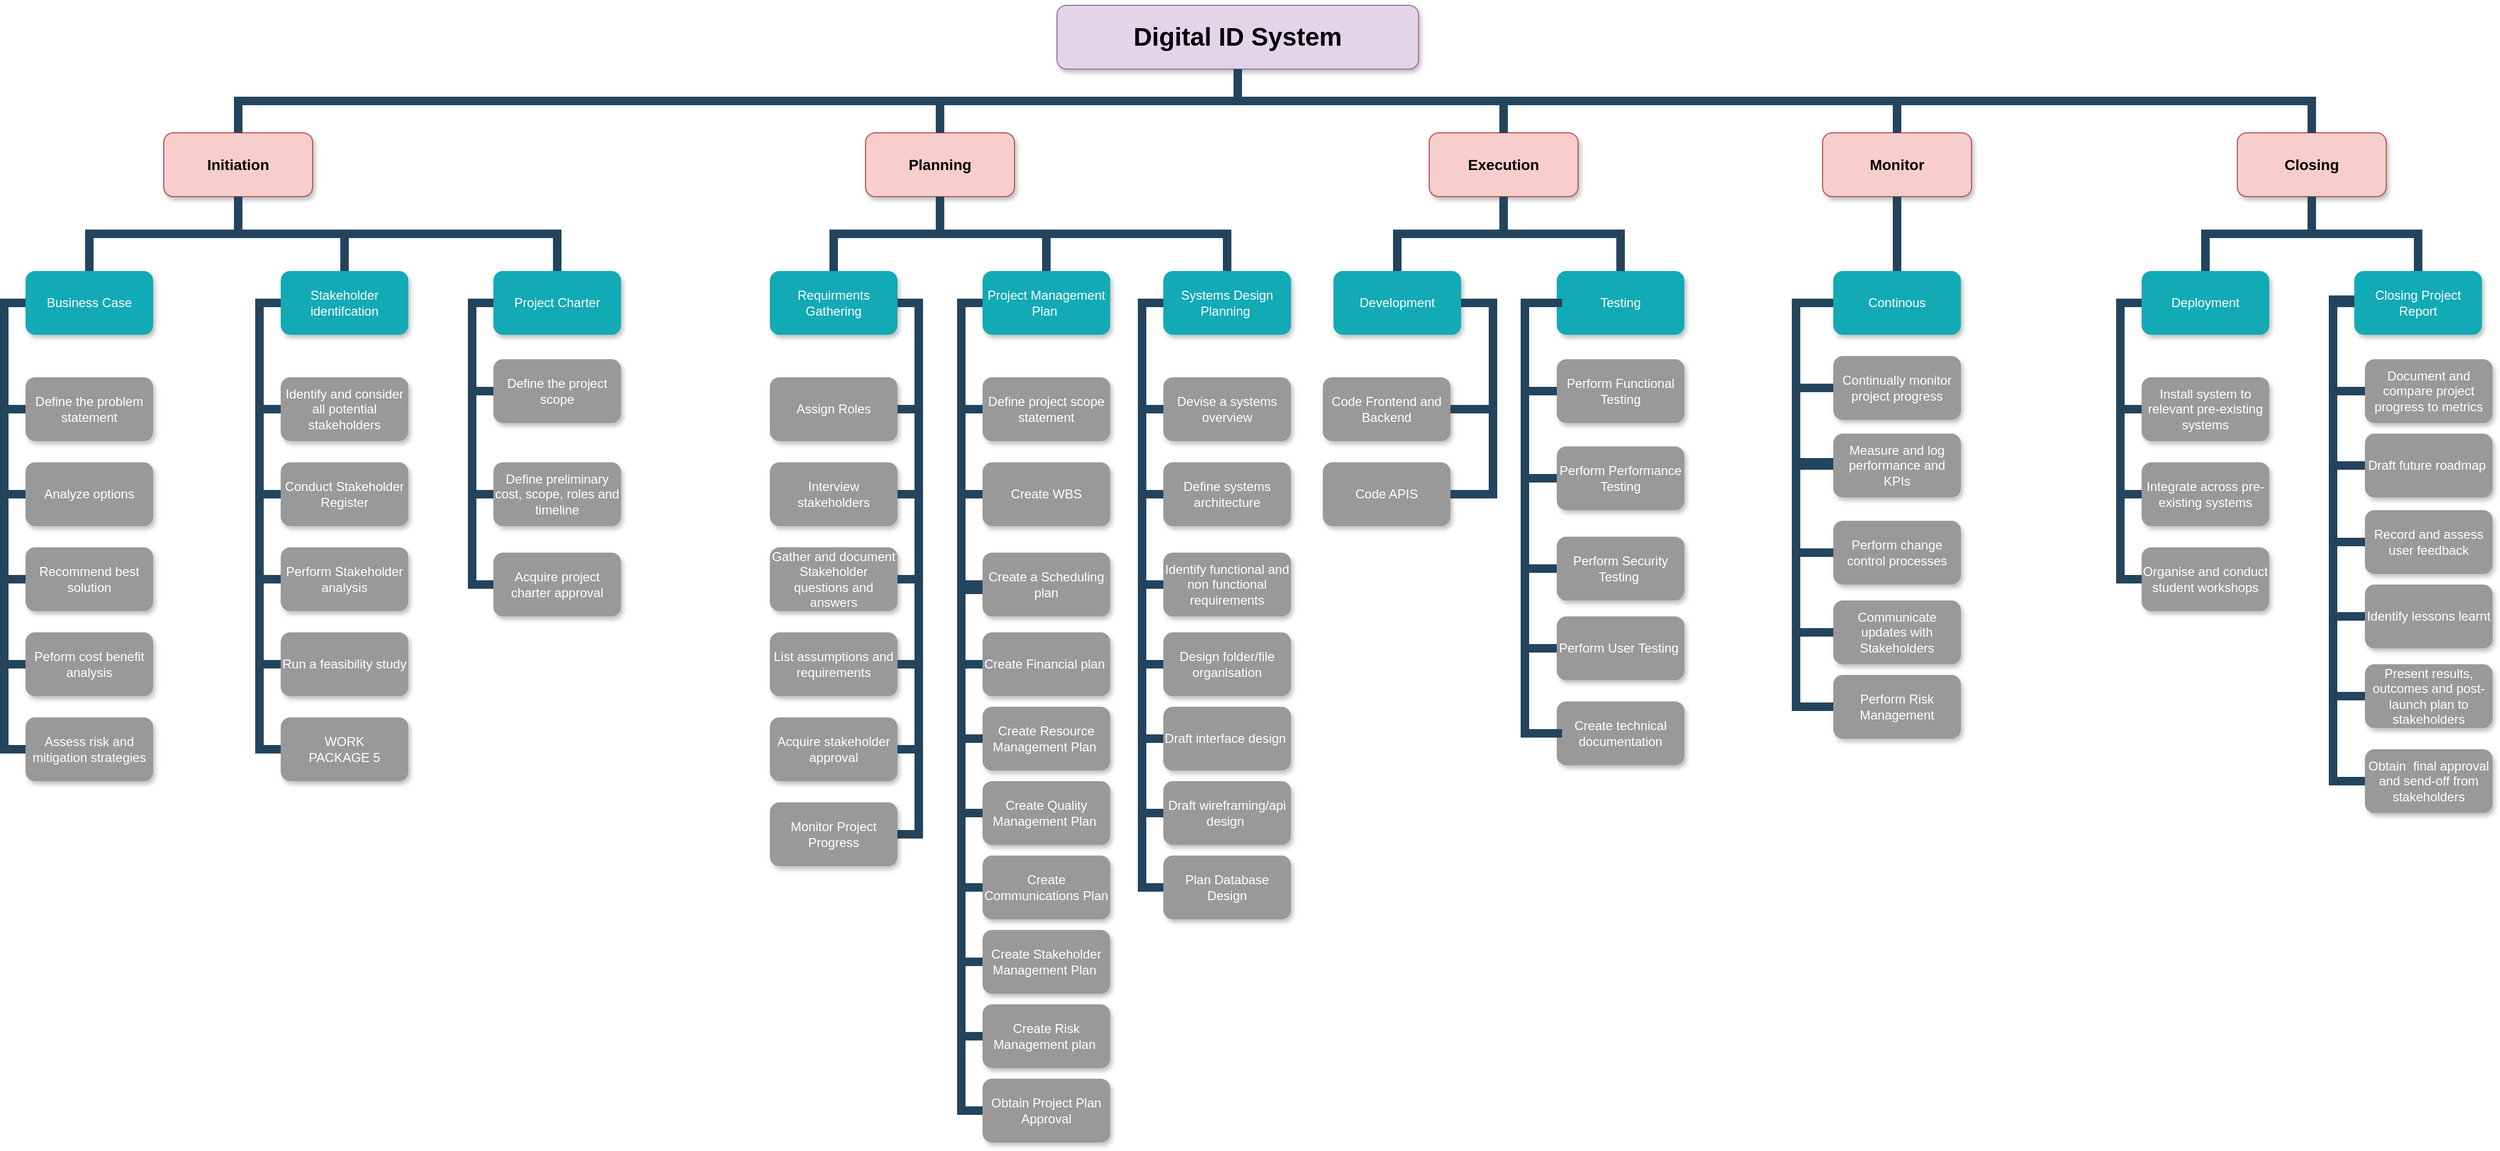 <mxfile version="28.2.3">
  <diagram name="Page-1" id="64c3da0e-402f-94eb-ee01-a36477274f13">
    <mxGraphModel dx="2824" dy="1470" grid="1" gridSize="10" guides="1" tooltips="1" connect="1" arrows="1" fold="1" page="1" pageScale="1" pageWidth="1169" pageHeight="826" background="none" math="0" shadow="0">
      <root>
        <mxCell id="0" />
        <mxCell id="1" parent="0" />
        <mxCell id="2" value="Digital ID System" style="whiteSpace=wrap;rounded=1;shadow=1;fillColor=#e1d5e7;strokeColor=#9673a6;fontStyle=1;fontSize=24" parent="1" vertex="1">
          <mxGeometry x="1000" y="50" width="340" height="60" as="geometry" />
        </mxCell>
        <mxCell id="3" value="Initiation" style="whiteSpace=wrap;rounded=1;fillColor=#f8cecc;strokeColor=#b85450;shadow=1;fontStyle=1;fontSize=14" parent="1" vertex="1">
          <mxGeometry x="160" y="170.0" width="140" height="60" as="geometry" />
        </mxCell>
        <mxCell id="4" value="Planning" style="whiteSpace=wrap;rounded=1;fillColor=#f8cecc;strokeColor=#b85450;shadow=1;fontStyle=1;fontSize=14" parent="1" vertex="1">
          <mxGeometry x="820" y="170.0" width="140" height="60" as="geometry" />
        </mxCell>
        <mxCell id="6" value="Execution" style="whiteSpace=wrap;rounded=1;fillColor=#f8cecc;strokeColor=#b85450;shadow=1;fontStyle=1;fontSize=14" parent="1" vertex="1">
          <mxGeometry x="1350" y="170.0" width="140" height="60" as="geometry" />
        </mxCell>
        <mxCell id="7" value="Closing" style="whiteSpace=wrap;rounded=1;fillColor=#f8cecc;strokeColor=#b85450;shadow=1;fontStyle=1;fontSize=14" parent="1" vertex="1">
          <mxGeometry x="2110" y="170.0" width="140" height="60" as="geometry" />
        </mxCell>
        <mxCell id="10" value="Business Case" style="whiteSpace=wrap;rounded=1;fillColor=#12AAB5;strokeColor=none;shadow=1;fontColor=#FFFFFF;" parent="1" vertex="1">
          <mxGeometry x="30" y="300.0" width="120" height="60" as="geometry" />
        </mxCell>
        <mxCell id="12" value="Stakeholder identifcation" style="whiteSpace=wrap;rounded=1;fillColor=#12AAB5;strokeColor=none;shadow=1;fontColor=#FFFFFF;" parent="1" vertex="1">
          <mxGeometry x="270" y="300.0" width="120" height="60" as="geometry" />
        </mxCell>
        <mxCell id="23" value="Define the problem statement" style="whiteSpace=wrap;rounded=1;fillColor=#999999;strokeColor=none;shadow=1;fontColor=#FFFFFF;fontStyle=0" parent="1" vertex="1">
          <mxGeometry x="30.0" y="400.0" width="120" height="60" as="geometry" />
        </mxCell>
        <mxCell id="24" value="Analyze options" style="whiteSpace=wrap;rounded=1;fillColor=#999999;strokeColor=none;shadow=1;fontColor=#FFFFFF;fontStyle=0" parent="1" vertex="1">
          <mxGeometry x="30.0" y="480.0" width="120" height="60" as="geometry" />
        </mxCell>
        <mxCell id="25" value="Recommend best solution" style="whiteSpace=wrap;rounded=1;fillColor=#999999;strokeColor=none;shadow=1;fontColor=#FFFFFF;fontStyle=0" parent="1" vertex="1">
          <mxGeometry x="30.0" y="560.0" width="120" height="60" as="geometry" />
        </mxCell>
        <mxCell id="26" value="Peform cost benefit analysis" style="whiteSpace=wrap;rounded=1;fillColor=#999999;strokeColor=none;shadow=1;fontColor=#FFFFFF;fontStyle=0" parent="1" vertex="1">
          <mxGeometry x="30.0" y="640.0" width="120" height="60" as="geometry" />
        </mxCell>
        <mxCell id="27" value="Assess risk and mitigation strategies" style="whiteSpace=wrap;rounded=1;fillColor=#999999;strokeColor=none;shadow=1;fontColor=#FFFFFF;fontStyle=0" parent="1" vertex="1">
          <mxGeometry x="30.0" y="720.0" width="120" height="60" as="geometry" />
        </mxCell>
        <mxCell id="38" value="Identify and consider all potential stakeholders" style="whiteSpace=wrap;rounded=1;fillColor=#999999;strokeColor=none;shadow=1;fontColor=#FFFFFF;fontStyle=0" parent="1" vertex="1">
          <mxGeometry x="270.0" y="400.0" width="120" height="60" as="geometry" />
        </mxCell>
        <mxCell id="39" value="Conduct Stakeholder Register" style="whiteSpace=wrap;rounded=1;fillColor=#999999;strokeColor=none;shadow=1;fontColor=#FFFFFF;fontStyle=0" parent="1" vertex="1">
          <mxGeometry x="270.0" y="480.0" width="120" height="60" as="geometry" />
        </mxCell>
        <mxCell id="40" value="Perform Stakeholder analysis" style="whiteSpace=wrap;rounded=1;fillColor=#999999;strokeColor=none;shadow=1;fontColor=#FFFFFF;fontStyle=0" parent="1" vertex="1">
          <mxGeometry x="270.0" y="560.0" width="120" height="60" as="geometry" />
        </mxCell>
        <mxCell id="41" value="Run a feasibility study" style="whiteSpace=wrap;rounded=1;fillColor=#999999;strokeColor=none;shadow=1;fontColor=#FFFFFF;fontStyle=0" parent="1" vertex="1">
          <mxGeometry x="270.0" y="640.0" width="120" height="60" as="geometry" />
        </mxCell>
        <mxCell id="42" value="WORK&#xa;PACKAGE 5" style="whiteSpace=wrap;rounded=1;fillColor=#999999;strokeColor=none;shadow=1;fontColor=#FFFFFF;fontStyle=0" parent="1" vertex="1">
          <mxGeometry x="270" y="720.0" width="120" height="60" as="geometry" />
        </mxCell>
        <mxCell id="43" value="Requirments Gathering" style="whiteSpace=wrap;rounded=1;fillColor=#12AAB5;strokeColor=none;shadow=1;fontColor=#FFFFFF;" parent="1" vertex="1">
          <mxGeometry x="730.0" y="300.0" width="120" height="60" as="geometry" />
        </mxCell>
        <mxCell id="44" value="Project Management Plan " style="whiteSpace=wrap;rounded=1;fillColor=#12AAB5;strokeColor=none;shadow=1;fontColor=#FFFFFF;" parent="1" vertex="1">
          <mxGeometry x="930.0" y="300.0" width="120" height="60" as="geometry" />
        </mxCell>
        <mxCell id="45" value="Assign Roles" style="whiteSpace=wrap;rounded=1;fillColor=#999999;strokeColor=none;shadow=1;fontColor=#FFFFFF;fontStyle=0" parent="1" vertex="1">
          <mxGeometry x="730.0" y="400.0" width="120" height="60" as="geometry" />
        </mxCell>
        <mxCell id="46" value="Interview stakeholders" style="whiteSpace=wrap;rounded=1;fillColor=#999999;strokeColor=none;shadow=1;fontColor=#FFFFFF;fontStyle=0" parent="1" vertex="1">
          <mxGeometry x="730.0" y="480.0" width="120" height="60" as="geometry" />
        </mxCell>
        <mxCell id="47" value="Gather and document Stakeholder questions and answers" style="whiteSpace=wrap;rounded=1;fillColor=#999999;strokeColor=none;shadow=1;fontColor=#FFFFFF;fontStyle=0" parent="1" vertex="1">
          <mxGeometry x="730.0" y="560.0" width="120" height="60" as="geometry" />
        </mxCell>
        <mxCell id="48" value="List assumptions and requirements" style="whiteSpace=wrap;rounded=1;fillColor=#999999;strokeColor=none;shadow=1;fontColor=#FFFFFF;fontStyle=0" parent="1" vertex="1">
          <mxGeometry x="730" y="640.0" width="120" height="60" as="geometry" />
        </mxCell>
        <mxCell id="49" value="Acquire stakeholder approval" style="whiteSpace=wrap;rounded=1;fillColor=#999999;strokeColor=none;shadow=1;fontColor=#FFFFFF;fontStyle=0" parent="1" vertex="1">
          <mxGeometry x="730.0" y="720.0" width="120" height="60" as="geometry" />
        </mxCell>
        <mxCell id="50" value="Define project scope statement" style="whiteSpace=wrap;rounded=1;fillColor=#999999;strokeColor=none;shadow=1;fontColor=#FFFFFF;fontStyle=0" parent="1" vertex="1">
          <mxGeometry x="930.0" y="400.0" width="120" height="60" as="geometry" />
        </mxCell>
        <mxCell id="51" value="Create WBS" style="whiteSpace=wrap;rounded=1;fillColor=#999999;strokeColor=none;shadow=1;fontColor=#FFFFFF;fontStyle=0" parent="1" vertex="1">
          <mxGeometry x="930.0" y="480.0" width="120" height="60" as="geometry" />
        </mxCell>
        <mxCell id="52" value="Create Communications Plan" style="whiteSpace=wrap;rounded=1;fillColor=#999999;strokeColor=none;shadow=1;fontColor=#FFFFFF;fontStyle=0" parent="1" vertex="1">
          <mxGeometry x="930.0" y="850.0" width="120" height="60" as="geometry" />
        </mxCell>
        <mxCell id="53" value="Create Financial plan " style="whiteSpace=wrap;rounded=1;fillColor=#999999;strokeColor=none;shadow=1;fontColor=#FFFFFF;fontStyle=0" parent="1" vertex="1">
          <mxGeometry x="930.0" y="640.0" width="120" height="60" as="geometry" />
        </mxCell>
        <mxCell id="54" value="Create a Scheduling plan" style="whiteSpace=wrap;rounded=1;fillColor=#999999;strokeColor=none;shadow=1;fontColor=#FFFFFF;fontStyle=0" parent="1" vertex="1">
          <mxGeometry x="930.0" y="565.0" width="120" height="60" as="geometry" />
        </mxCell>
        <mxCell id="103" value="" style="edgeStyle=elbowEdgeStyle;elbow=vertical;rounded=0;fontColor=#000000;endArrow=none;endFill=0;strokeWidth=8;strokeColor=#23445D;" parent="1" source="3" target="10" edge="1">
          <mxGeometry width="100" height="100" relative="1" as="geometry">
            <mxPoint x="20" y="290" as="sourcePoint" />
            <mxPoint x="120" y="190" as="targetPoint" />
          </mxGeometry>
        </mxCell>
        <mxCell id="104" value="" style="edgeStyle=elbowEdgeStyle;elbow=vertical;rounded=0;fontColor=#000000;endArrow=none;endFill=0;strokeWidth=8;strokeColor=#23445D;" parent="1" source="3" target="12" edge="1">
          <mxGeometry width="100" height="100" relative="1" as="geometry">
            <mxPoint x="360" y="290" as="sourcePoint" />
            <mxPoint x="460" y="190" as="targetPoint" />
          </mxGeometry>
        </mxCell>
        <mxCell id="105" value="" style="edgeStyle=elbowEdgeStyle;elbow=horizontal;rounded=0;fontColor=#000000;endArrow=none;endFill=0;strokeWidth=8;strokeColor=#23445D;" parent="1" source="10" target="23" edge="1">
          <mxGeometry width="100" height="100" relative="1" as="geometry">
            <mxPoint x="-30" y="480" as="sourcePoint" />
            <mxPoint x="70" y="380" as="targetPoint" />
            <Array as="points">
              <mxPoint x="10" y="380" />
            </Array>
          </mxGeometry>
        </mxCell>
        <mxCell id="106" value="" style="edgeStyle=elbowEdgeStyle;elbow=horizontal;rounded=0;fontColor=#000000;endArrow=none;endFill=0;strokeWidth=8;strokeColor=#23445D;" parent="1" source="10" target="24" edge="1">
          <mxGeometry width="100" height="100" relative="1" as="geometry">
            <mxPoint x="40" y="340" as="sourcePoint" />
            <mxPoint x="40" y="440" as="targetPoint" />
            <Array as="points">
              <mxPoint x="10" y="400" />
            </Array>
          </mxGeometry>
        </mxCell>
        <mxCell id="107" value="" style="edgeStyle=elbowEdgeStyle;elbow=horizontal;rounded=0;fontColor=#000000;endArrow=none;endFill=0;strokeWidth=8;strokeColor=#23445D;" parent="1" source="10" target="27" edge="1">
          <mxGeometry width="100" height="100" relative="1" as="geometry">
            <mxPoint x="40" y="340" as="sourcePoint" />
            <mxPoint x="40" y="440" as="targetPoint" />
            <Array as="points">
              <mxPoint x="10" y="540" />
            </Array>
          </mxGeometry>
        </mxCell>
        <mxCell id="109" value="" style="edgeStyle=elbowEdgeStyle;elbow=horizontal;rounded=0;fontColor=#000000;endArrow=none;endFill=0;strokeWidth=8;strokeColor=#23445D;" parent="1" source="10" target="26" edge="1">
          <mxGeometry width="100" height="100" relative="1" as="geometry">
            <mxPoint x="60" y="360" as="sourcePoint" />
            <mxPoint x="60" y="460" as="targetPoint" />
            <Array as="points">
              <mxPoint x="10" y="410" />
            </Array>
          </mxGeometry>
        </mxCell>
        <mxCell id="110" value="" style="edgeStyle=elbowEdgeStyle;elbow=horizontal;rounded=0;fontColor=#000000;endArrow=none;endFill=0;strokeWidth=8;strokeColor=#23445D;" parent="1" source="10" target="25" edge="1">
          <mxGeometry width="100" height="100" relative="1" as="geometry">
            <mxPoint x="70" y="370" as="sourcePoint" />
            <mxPoint x="70" y="470" as="targetPoint" />
            <Array as="points">
              <mxPoint x="10" y="430" />
            </Array>
          </mxGeometry>
        </mxCell>
        <mxCell id="111" value="" style="edgeStyle=elbowEdgeStyle;elbow=horizontal;rounded=0;fontColor=#000000;endArrow=none;endFill=0;strokeWidth=8;strokeColor=#23445D;" parent="1" target="38" edge="1">
          <mxGeometry width="100" height="100" relative="1" as="geometry">
            <mxPoint x="260" y="330.0" as="sourcePoint" />
            <mxPoint x="260" y="430.0" as="targetPoint" />
            <Array as="points">
              <mxPoint x="250" y="380" />
            </Array>
          </mxGeometry>
        </mxCell>
        <mxCell id="112" value="" style="edgeStyle=elbowEdgeStyle;elbow=horizontal;rounded=0;fontColor=#000000;endArrow=none;endFill=0;strokeWidth=8;strokeColor=#23445D;" parent="1" source="12" target="39" edge="1">
          <mxGeometry width="100" height="100" relative="1" as="geometry">
            <mxPoint x="260" y="330.0" as="sourcePoint" />
            <mxPoint x="260" y="510.0" as="targetPoint" />
            <Array as="points">
              <mxPoint x="250" y="420" />
            </Array>
          </mxGeometry>
        </mxCell>
        <mxCell id="113" value="" style="edgeStyle=elbowEdgeStyle;elbow=horizontal;rounded=0;fontColor=#000000;endArrow=none;endFill=0;strokeWidth=8;strokeColor=#23445D;" parent="1" source="12" target="42" edge="1">
          <mxGeometry width="100" height="100" relative="1" as="geometry">
            <mxPoint x="260" y="330.0" as="sourcePoint" />
            <mxPoint x="260.0" y="750.0" as="targetPoint" />
            <Array as="points">
              <mxPoint x="250" y="540" />
            </Array>
          </mxGeometry>
        </mxCell>
        <mxCell id="114" value="" style="edgeStyle=elbowEdgeStyle;elbow=horizontal;rounded=0;fontColor=#000000;endArrow=none;endFill=0;strokeWidth=8;strokeColor=#23445D;" parent="1" source="12" target="41" edge="1">
          <mxGeometry width="100" height="100" relative="1" as="geometry">
            <mxPoint x="260" y="330.0" as="sourcePoint" />
            <mxPoint x="260.0" y="670.0" as="targetPoint" />
            <Array as="points">
              <mxPoint x="250" y="500" />
            </Array>
          </mxGeometry>
        </mxCell>
        <mxCell id="115" value="" style="edgeStyle=elbowEdgeStyle;elbow=horizontal;rounded=0;fontColor=#000000;endArrow=none;endFill=0;strokeWidth=8;strokeColor=#23445D;" parent="1" source="12" target="40" edge="1">
          <mxGeometry width="100" height="100" relative="1" as="geometry">
            <mxPoint x="260" y="330.0" as="sourcePoint" />
            <mxPoint x="260" y="590.0" as="targetPoint" />
            <Array as="points">
              <mxPoint x="250" y="460" />
            </Array>
          </mxGeometry>
        </mxCell>
        <mxCell id="116" value="" style="edgeStyle=elbowEdgeStyle;elbow=vertical;rounded=0;fontColor=#000000;endArrow=none;endFill=0;strokeWidth=8;strokeColor=#23445D;" parent="1" source="4" target="43" edge="1">
          <mxGeometry width="100" height="100" relative="1" as="geometry">
            <mxPoint x="530" y="240.0" as="sourcePoint" />
            <mxPoint x="430" y="310" as="targetPoint" />
          </mxGeometry>
        </mxCell>
        <mxCell id="117" value="" style="edgeStyle=elbowEdgeStyle;elbow=vertical;rounded=0;fontColor=#000000;endArrow=none;endFill=0;strokeWidth=8;strokeColor=#23445D;" parent="1" source="4" target="44" edge="1">
          <mxGeometry width="100" height="100" relative="1" as="geometry">
            <mxPoint x="530" y="240.0" as="sourcePoint" />
            <mxPoint x="630" y="310" as="targetPoint" />
          </mxGeometry>
        </mxCell>
        <mxCell id="118" value="" style="edgeStyle=elbowEdgeStyle;elbow=horizontal;rounded=0;fontColor=#000000;endArrow=none;endFill=0;strokeWidth=8;strokeColor=#23445D;" parent="1" source="43" target="45" edge="1">
          <mxGeometry width="100" height="100" relative="1" as="geometry">
            <mxPoint x="870" y="330.0" as="sourcePoint" />
            <mxPoint x="880.0" y="430" as="targetPoint" />
            <Array as="points">
              <mxPoint x="870" y="380" />
            </Array>
          </mxGeometry>
        </mxCell>
        <mxCell id="119" value="" style="edgeStyle=elbowEdgeStyle;elbow=horizontal;rounded=0;fontColor=#000000;endArrow=none;endFill=0;strokeWidth=8;strokeColor=#23445D;" parent="1" source="43" target="46" edge="1">
          <mxGeometry width="100" height="100" relative="1" as="geometry">
            <mxPoint x="880" y="330" as="sourcePoint" />
            <mxPoint x="880.0" y="510" as="targetPoint" />
            <Array as="points">
              <mxPoint x="870" y="420" />
            </Array>
          </mxGeometry>
        </mxCell>
        <mxCell id="120" value="" style="edgeStyle=elbowEdgeStyle;elbow=horizontal;rounded=0;fontColor=#000000;endArrow=none;endFill=0;strokeWidth=8;strokeColor=#23445D;" parent="1" source="43" target="49" edge="1">
          <mxGeometry width="100" height="100" relative="1" as="geometry">
            <mxPoint x="880" y="330" as="sourcePoint" />
            <mxPoint x="880" y="750" as="targetPoint" />
            <Array as="points">
              <mxPoint x="870" y="550" />
            </Array>
          </mxGeometry>
        </mxCell>
        <mxCell id="121" value="" style="edgeStyle=elbowEdgeStyle;elbow=horizontal;rounded=0;fontColor=#000000;endArrow=none;endFill=0;strokeWidth=8;strokeColor=#23445D;" parent="1" source="43" target="48" edge="1">
          <mxGeometry width="100" height="100" relative="1" as="geometry">
            <mxPoint x="880" y="330" as="sourcePoint" />
            <mxPoint x="880" y="670" as="targetPoint" />
            <Array as="points">
              <mxPoint x="870" y="500" />
            </Array>
          </mxGeometry>
        </mxCell>
        <mxCell id="122" value="" style="edgeStyle=elbowEdgeStyle;elbow=horizontal;rounded=0;fontColor=#000000;endArrow=none;endFill=0;strokeWidth=8;strokeColor=#23445D;" parent="1" source="43" target="47" edge="1">
          <mxGeometry width="100" height="100" relative="1" as="geometry">
            <mxPoint x="880" y="330" as="sourcePoint" />
            <mxPoint x="880.0" y="590" as="targetPoint" />
            <Array as="points">
              <mxPoint x="870" y="470" />
            </Array>
          </mxGeometry>
        </mxCell>
        <mxCell id="123" value="" style="edgeStyle=elbowEdgeStyle;elbow=horizontal;rounded=0;fontColor=#000000;endArrow=none;endFill=0;strokeWidth=8;strokeColor=#23445D;" parent="1" source="44" target="50" edge="1">
          <mxGeometry width="100" height="100" relative="1" as="geometry">
            <mxPoint x="900" y="330.0" as="sourcePoint" />
            <mxPoint x="910.0" y="430" as="targetPoint" />
            <Array as="points">
              <mxPoint x="910" y="380" />
            </Array>
          </mxGeometry>
        </mxCell>
        <mxCell id="124" value="" style="edgeStyle=elbowEdgeStyle;elbow=horizontal;rounded=0;fontColor=#000000;endArrow=none;endFill=0;strokeWidth=8;strokeColor=#23445D;" parent="1" source="44" target="51" edge="1">
          <mxGeometry width="100" height="100" relative="1" as="geometry">
            <mxPoint x="910" y="330" as="sourcePoint" />
            <mxPoint x="910.0" y="510" as="targetPoint" />
            <Array as="points">
              <mxPoint x="910" y="420" />
            </Array>
          </mxGeometry>
        </mxCell>
        <mxCell id="125" value="" style="edgeStyle=elbowEdgeStyle;elbow=horizontal;rounded=0;fontColor=#000000;endArrow=none;endFill=0;strokeWidth=8;strokeColor=#23445D;entryX=0;entryY=0.5;entryDx=0;entryDy=0;" parent="1" source="44" target="UDm7uPqvjJfqhUoOwtDz-242" edge="1">
          <mxGeometry width="100" height="100" relative="1" as="geometry">
            <mxPoint x="910" y="330" as="sourcePoint" />
            <mxPoint x="920" y="740" as="targetPoint" />
            <Array as="points">
              <mxPoint x="910" y="540" />
            </Array>
          </mxGeometry>
        </mxCell>
        <mxCell id="126" value="" style="edgeStyle=elbowEdgeStyle;elbow=horizontal;rounded=0;fontColor=#000000;endArrow=none;endFill=0;strokeWidth=8;strokeColor=#23445D;" parent="1" source="44" target="53" edge="1">
          <mxGeometry width="100" height="100" relative="1" as="geometry">
            <mxPoint x="910" y="330" as="sourcePoint" />
            <mxPoint x="910" y="670" as="targetPoint" />
            <Array as="points">
              <mxPoint x="910" y="500" />
            </Array>
          </mxGeometry>
        </mxCell>
        <mxCell id="127" value="" style="edgeStyle=elbowEdgeStyle;elbow=horizontal;rounded=0;fontColor=#000000;endArrow=none;endFill=0;strokeWidth=8;strokeColor=#23445D;entryX=0;entryY=0.5;entryDx=0;entryDy=0;" parent="1" source="44" target="54" edge="1">
          <mxGeometry width="100" height="100" relative="1" as="geometry">
            <mxPoint x="910" y="330" as="sourcePoint" />
            <mxPoint x="930" y="595" as="targetPoint" />
            <Array as="points">
              <mxPoint x="910" y="470" />
            </Array>
          </mxGeometry>
        </mxCell>
        <mxCell id="134" value="Development" style="whiteSpace=wrap;rounded=1;fillColor=#12AAB5;strokeColor=none;shadow=1;fontColor=#FFFFFF;" parent="1" vertex="1">
          <mxGeometry x="1260.0" y="300.0" width="120" height="60" as="geometry" />
        </mxCell>
        <mxCell id="140" value="Code Frontend and Backend" style="whiteSpace=wrap;rounded=1;fillColor=#999999;strokeColor=none;shadow=1;fontColor=#FFFFFF;fontStyle=0" parent="1" vertex="1">
          <mxGeometry x="1250.0" y="400.0" width="120" height="60" as="geometry" />
        </mxCell>
        <mxCell id="141" value="Code APIS" style="whiteSpace=wrap;rounded=1;fillColor=#999999;strokeColor=none;shadow=1;fontColor=#FFFFFF;fontStyle=0" parent="1" vertex="1">
          <mxGeometry x="1250.0" y="480.0" width="120" height="60" as="geometry" />
        </mxCell>
        <mxCell id="150" value="" style="edgeStyle=elbowEdgeStyle;elbow=horizontal;rounded=0;fontColor=#000000;endArrow=none;endFill=0;strokeWidth=8;strokeColor=#23445D;" parent="1" source="134" target="140" edge="1">
          <mxGeometry width="100" height="100" relative="1" as="geometry">
            <mxPoint x="1430" y="330.0" as="sourcePoint" />
            <mxPoint x="1440.0" y="430" as="targetPoint" />
            <Array as="points">
              <mxPoint x="1410" y="370" />
              <mxPoint x="1440" y="380" />
            </Array>
          </mxGeometry>
        </mxCell>
        <mxCell id="151" value="" style="edgeStyle=elbowEdgeStyle;elbow=horizontal;rounded=0;fontColor=#000000;endArrow=none;endFill=0;strokeWidth=8;strokeColor=#23445D;" parent="1" source="134" target="141" edge="1">
          <mxGeometry width="100" height="100" relative="1" as="geometry">
            <mxPoint x="1440" y="330" as="sourcePoint" />
            <mxPoint x="1440.0" y="510" as="targetPoint" />
            <Array as="points">
              <mxPoint x="1410" y="330" />
              <mxPoint x="1440" y="420" />
            </Array>
          </mxGeometry>
        </mxCell>
        <mxCell id="155" value="Deployment" style="whiteSpace=wrap;rounded=1;fillColor=#12AAB5;strokeColor=none;shadow=1;fontColor=#FFFFFF;" parent="1" vertex="1">
          <mxGeometry x="2020.0" y="300.0" width="120" height="60" as="geometry" />
        </mxCell>
        <mxCell id="156" value="Closing Project Report" style="whiteSpace=wrap;rounded=1;fillColor=#12AAB5;strokeColor=none;shadow=1;fontColor=#FFFFFF;" parent="1" vertex="1">
          <mxGeometry x="2220" y="300.0" width="120" height="60" as="geometry" />
        </mxCell>
        <mxCell id="157" value="Install system to relevant pre-existing systems" style="whiteSpace=wrap;rounded=1;fillColor=#999999;strokeColor=none;shadow=1;fontColor=#FFFFFF;fontStyle=0" parent="1" vertex="1">
          <mxGeometry x="2020.0" y="400.0" width="120" height="60" as="geometry" />
        </mxCell>
        <mxCell id="158" value="Integrate across pre-existing systems" style="whiteSpace=wrap;rounded=1;fillColor=#999999;strokeColor=none;shadow=1;fontColor=#FFFFFF;fontStyle=0" parent="1" vertex="1">
          <mxGeometry x="2020" y="480.0" width="120" height="60" as="geometry" />
        </mxCell>
        <mxCell id="159" value="Organise and conduct student workshops" style="whiteSpace=wrap;rounded=1;fillColor=#999999;strokeColor=none;shadow=1;fontColor=#FFFFFF;fontStyle=0" parent="1" vertex="1">
          <mxGeometry x="2020.0" y="560.0" width="120" height="60" as="geometry" />
        </mxCell>
        <mxCell id="162" value="Document and compare project progress to metrics" style="whiteSpace=wrap;rounded=1;fillColor=#999999;strokeColor=none;shadow=1;fontColor=#FFFFFF;fontStyle=0" parent="1" vertex="1">
          <mxGeometry x="2230.0" y="383.0" width="120" height="60" as="geometry" />
        </mxCell>
        <mxCell id="163" value="Identify lessons learnt" style="whiteSpace=wrap;rounded=1;fillColor=#999999;strokeColor=none;shadow=1;fontColor=#FFFFFF;fontStyle=0" parent="1" vertex="1">
          <mxGeometry x="2230.0" y="595.0" width="120" height="60" as="geometry" />
        </mxCell>
        <mxCell id="164" value="Obtain  final approval and send-off from stakeholders" style="whiteSpace=wrap;rounded=1;fillColor=#999999;strokeColor=none;shadow=1;fontColor=#FFFFFF;fontStyle=0" parent="1" vertex="1">
          <mxGeometry x="2230.0" y="750.0" width="120" height="60" as="geometry" />
        </mxCell>
        <mxCell id="167" value="" style="edgeStyle=elbowEdgeStyle;elbow=horizontal;rounded=0;fontColor=#000000;endArrow=none;endFill=0;strokeWidth=8;strokeColor=#23445D;" parent="1" source="155" target="157" edge="1">
          <mxGeometry width="100" height="100" relative="1" as="geometry">
            <mxPoint x="2000" y="330.0" as="sourcePoint" />
            <mxPoint x="2010.0" y="430.0" as="targetPoint" />
            <Array as="points">
              <mxPoint x="2000" y="380.0" />
            </Array>
          </mxGeometry>
        </mxCell>
        <mxCell id="168" value="" style="edgeStyle=elbowEdgeStyle;elbow=horizontal;rounded=0;fontColor=#000000;endArrow=none;endFill=0;strokeWidth=8;strokeColor=#23445D;" parent="1" source="155" target="158" edge="1">
          <mxGeometry width="100" height="100" relative="1" as="geometry">
            <mxPoint x="2010" y="330.0" as="sourcePoint" />
            <mxPoint x="2010.0" y="510.0" as="targetPoint" />
            <Array as="points">
              <mxPoint x="2000" y="420.0" />
            </Array>
          </mxGeometry>
        </mxCell>
        <mxCell id="169" value="" style="edgeStyle=elbowEdgeStyle;elbow=horizontal;rounded=0;fontColor=#000000;endArrow=none;endFill=0;strokeWidth=8;strokeColor=#23445D;" parent="1" source="155" edge="1">
          <mxGeometry width="100" height="100" relative="1" as="geometry">
            <mxPoint x="2010" y="330.0" as="sourcePoint" />
            <mxPoint x="2020" y="590" as="targetPoint" />
            <Array as="points">
              <mxPoint x="2000" y="550.0" />
            </Array>
          </mxGeometry>
        </mxCell>
        <mxCell id="171" value="" style="edgeStyle=elbowEdgeStyle;elbow=horizontal;rounded=0;fontColor=#000000;endArrow=none;endFill=0;strokeWidth=8;strokeColor=#23445D;" parent="1" source="155" target="159" edge="1">
          <mxGeometry width="100" height="100" relative="1" as="geometry">
            <mxPoint x="2010" y="330.0" as="sourcePoint" />
            <mxPoint x="2010.0" y="590.0" as="targetPoint" />
            <Array as="points">
              <mxPoint x="2000" y="470.0" />
            </Array>
          </mxGeometry>
        </mxCell>
        <mxCell id="172" value="" style="edgeStyle=elbowEdgeStyle;elbow=horizontal;rounded=0;fontColor=#000000;endArrow=none;endFill=0;strokeWidth=8;strokeColor=#23445D;" parent="1" source="156" target="162" edge="1">
          <mxGeometry width="100" height="100" relative="1" as="geometry">
            <mxPoint x="2190" y="330.0" as="sourcePoint" />
            <mxPoint x="2200.0" y="430.0" as="targetPoint" />
            <Array as="points">
              <mxPoint x="2200" y="380.0" />
            </Array>
          </mxGeometry>
        </mxCell>
        <mxCell id="173" value="" style="edgeStyle=elbowEdgeStyle;elbow=horizontal;rounded=0;fontColor=#000000;endArrow=none;endFill=0;strokeWidth=8;strokeColor=#23445D;" parent="1" source="156" target="163" edge="1">
          <mxGeometry width="100" height="100" relative="1" as="geometry">
            <mxPoint x="2200" y="330.0" as="sourcePoint" />
            <mxPoint x="2200" y="510.0" as="targetPoint" />
            <Array as="points">
              <mxPoint x="2200" y="420.0" />
            </Array>
          </mxGeometry>
        </mxCell>
        <mxCell id="175" value="" style="edgeStyle=elbowEdgeStyle;elbow=horizontal;rounded=0;fontColor=#000000;endArrow=none;endFill=0;strokeWidth=8;strokeColor=#23445D;entryX=0;entryY=0.5;entryDx=0;entryDy=0;" parent="1" source="156" target="UDm7uPqvjJfqhUoOwtDz-281" edge="1">
          <mxGeometry width="100" height="100" relative="1" as="geometry">
            <mxPoint x="2200" y="330.0" as="sourcePoint" />
            <mxPoint x="2220" y="600" as="targetPoint" />
            <Array as="points">
              <mxPoint x="2200" y="500.0" />
            </Array>
          </mxGeometry>
        </mxCell>
        <mxCell id="176" value="" style="edgeStyle=elbowEdgeStyle;elbow=horizontal;rounded=0;fontColor=#000000;endArrow=none;endFill=0;strokeWidth=8;strokeColor=#23445D;" parent="1" source="156" target="164" edge="1">
          <mxGeometry width="100" height="100" relative="1" as="geometry">
            <mxPoint x="2200" y="330.0" as="sourcePoint" />
            <mxPoint x="2200" y="590.0" as="targetPoint" />
            <Array as="points">
              <mxPoint x="2200" y="470.0" />
            </Array>
          </mxGeometry>
        </mxCell>
        <mxCell id="221" value="" style="edgeStyle=elbowEdgeStyle;elbow=vertical;rounded=0;fontColor=#000000;endArrow=none;endFill=0;strokeWidth=8;strokeColor=#23445D;" parent="1" source="6" edge="1">
          <mxGeometry width="100" height="100" relative="1" as="geometry">
            <mxPoint x="1230" y="270" as="sourcePoint" />
            <mxPoint x="1320" y="300" as="targetPoint" />
          </mxGeometry>
        </mxCell>
        <mxCell id="222" value="" style="edgeStyle=elbowEdgeStyle;elbow=vertical;rounded=0;fontColor=#000000;endArrow=none;endFill=0;strokeWidth=8;strokeColor=#23445D;" parent="1" source="6" target="134" edge="1">
          <mxGeometry width="100" height="100" relative="1" as="geometry">
            <mxPoint x="1480" y="280" as="sourcePoint" />
            <mxPoint x="1580" y="180" as="targetPoint" />
          </mxGeometry>
        </mxCell>
        <mxCell id="223" value="" style="edgeStyle=elbowEdgeStyle;elbow=vertical;rounded=0;fontColor=#000000;endArrow=none;endFill=0;strokeWidth=8;strokeColor=#23445D;" parent="1" source="7" target="155" edge="1">
          <mxGeometry width="100" height="100" relative="1" as="geometry">
            <mxPoint x="2180" y="300" as="sourcePoint" />
            <mxPoint x="2080" y="190" as="targetPoint" />
          </mxGeometry>
        </mxCell>
        <mxCell id="224" value="" style="edgeStyle=elbowEdgeStyle;elbow=vertical;rounded=0;fontColor=#000000;endArrow=none;endFill=0;strokeWidth=8;strokeColor=#23445D;" parent="1" source="7" target="156" edge="1">
          <mxGeometry width="100" height="100" relative="1" as="geometry">
            <mxPoint x="2270" y="290" as="sourcePoint" />
            <mxPoint x="2370" y="190" as="targetPoint" />
          </mxGeometry>
        </mxCell>
        <mxCell id="229" value="" style="edgeStyle=elbowEdgeStyle;elbow=vertical;rounded=0;fontColor=#000000;endArrow=none;endFill=0;strokeWidth=8;strokeColor=#23445D;" parent="1" source="2" target="3" edge="1">
          <mxGeometry width="100" height="100" relative="1" as="geometry">
            <mxPoint x="540" y="140" as="sourcePoint" />
            <mxPoint x="640" y="40" as="targetPoint" />
          </mxGeometry>
        </mxCell>
        <mxCell id="230" value="" style="edgeStyle=elbowEdgeStyle;elbow=vertical;rounded=0;fontColor=#000000;endArrow=none;endFill=0;strokeWidth=8;strokeColor=#23445D;" parent="1" source="2" target="4" edge="1">
          <mxGeometry width="100" height="100" relative="1" as="geometry">
            <mxPoint x="550" y="150" as="sourcePoint" />
            <mxPoint x="650" y="50" as="targetPoint" />
          </mxGeometry>
        </mxCell>
        <mxCell id="231" value="" style="edgeStyle=elbowEdgeStyle;elbow=vertical;rounded=0;fontColor=#000000;endArrow=none;endFill=0;strokeWidth=8;strokeColor=#23445D;" parent="1" source="2" target="6" edge="1">
          <mxGeometry width="100" height="100" relative="1" as="geometry">
            <mxPoint x="560" y="160" as="sourcePoint" />
            <mxPoint x="660" y="60" as="targetPoint" />
          </mxGeometry>
        </mxCell>
        <mxCell id="232" value="" style="edgeStyle=elbowEdgeStyle;elbow=vertical;rounded=0;fontColor=#000000;endArrow=none;endFill=0;strokeWidth=8;strokeColor=#23445D;" parent="1" source="2" target="7" edge="1">
          <mxGeometry width="100" height="100" relative="1" as="geometry">
            <mxPoint x="570" y="170" as="sourcePoint" />
            <mxPoint x="670" y="70" as="targetPoint" />
          </mxGeometry>
        </mxCell>
        <mxCell id="uXlrE-sXu8aR9g4mKxPh-234" value="Project Charter" style="whiteSpace=wrap;html=1;fillColor=#12AAB5;strokeColor=none;fontColor=#FFFFFF;rounded=1;shadow=1;" parent="1" vertex="1">
          <mxGeometry x="470" y="300.0" width="120" height="60" as="geometry" />
        </mxCell>
        <mxCell id="uXlrE-sXu8aR9g4mKxPh-236" value="" style="edgeStyle=elbowEdgeStyle;elbow=vertical;rounded=0;fontColor=#000000;endArrow=none;endFill=0;strokeWidth=8;strokeColor=#23445D;entryX=0.5;entryY=0;entryDx=0;entryDy=0;" parent="1" target="uXlrE-sXu8aR9g4mKxPh-234" edge="1">
          <mxGeometry width="100" height="100" relative="1" as="geometry">
            <mxPoint x="230" y="230" as="sourcePoint" />
            <mxPoint x="340" y="310" as="targetPoint" />
          </mxGeometry>
        </mxCell>
        <mxCell id="uXlrE-sXu8aR9g4mKxPh-237" value="" style="edgeStyle=elbowEdgeStyle;elbow=horizontal;rounded=0;fontColor=#000000;endArrow=none;endFill=0;strokeWidth=8;strokeColor=#23445D;entryX=0;entryY=0.5;entryDx=0;entryDy=0;" parent="1" edge="1" target="UDm7uPqvjJfqhUoOwtDz-234">
          <mxGeometry width="100" height="100" relative="1" as="geometry">
            <mxPoint x="470" y="330" as="sourcePoint" />
            <mxPoint x="470" y="510" as="targetPoint" />
            <Array as="points">
              <mxPoint x="450" y="460" />
            </Array>
          </mxGeometry>
        </mxCell>
        <mxCell id="uXlrE-sXu8aR9g4mKxPh-264" value="Draft future roadmap " style="whiteSpace=wrap;rounded=1;fillColor=#999999;strokeColor=none;shadow=1;fontColor=#FFFFFF;fontStyle=0" parent="1" vertex="1">
          <mxGeometry x="2230" y="453.0" width="120" height="60" as="geometry" />
        </mxCell>
        <mxCell id="uXlrE-sXu8aR9g4mKxPh-288" value="Perform Performance Testing" style="whiteSpace=wrap;rounded=1;fillColor=#999999;strokeColor=none;shadow=1;fontColor=#FFFFFF;fontStyle=0" parent="1" vertex="1">
          <mxGeometry x="1470.0" y="465.0" width="120" height="60" as="geometry" />
        </mxCell>
        <mxCell id="uXlrE-sXu8aR9g4mKxPh-289" value="Perform Security Testing " style="whiteSpace=wrap;rounded=1;fillColor=#999999;strokeColor=none;shadow=1;fontColor=#FFFFFF;fontStyle=0" parent="1" vertex="1">
          <mxGeometry x="1470.0" y="550.0" width="120" height="60" as="geometry" />
        </mxCell>
        <mxCell id="uXlrE-sXu8aR9g4mKxPh-290" value="Perform User Testing " style="whiteSpace=wrap;rounded=1;fillColor=#999999;strokeColor=none;shadow=1;fontColor=#FFFFFF;fontStyle=0" parent="1" vertex="1">
          <mxGeometry x="1470.0" y="625.0" width="120" height="60" as="geometry" />
        </mxCell>
        <mxCell id="uXlrE-sXu8aR9g4mKxPh-291" value="Create technical documentation" style="whiteSpace=wrap;rounded=1;fillColor=#999999;strokeColor=none;shadow=1;fontColor=#FFFFFF;fontStyle=0" parent="1" vertex="1">
          <mxGeometry x="1470.0" y="705.0" width="120" height="60" as="geometry" />
        </mxCell>
        <mxCell id="uXlrE-sXu8aR9g4mKxPh-295" value="" style="edgeStyle=elbowEdgeStyle;elbow=horizontal;rounded=0;fontColor=#000000;endArrow=none;endFill=0;strokeWidth=8;strokeColor=#23445D;exitX=0;exitY=0.5;exitDx=0;exitDy=0;entryX=0;entryY=0.5;entryDx=0;entryDy=0;" parent="1" source="uXlrE-sXu8aR9g4mKxPh-297" target="uXlrE-sXu8aR9g4mKxPh-287" edge="1">
          <mxGeometry width="100" height="100" relative="1" as="geometry">
            <mxPoint x="1450" y="330" as="sourcePoint" />
            <mxPoint x="1570.0" y="720" as="targetPoint" />
            <Array as="points">
              <mxPoint x="1440" y="520" />
            </Array>
          </mxGeometry>
        </mxCell>
        <mxCell id="uXlrE-sXu8aR9g4mKxPh-297" value="Testing" style="whiteSpace=wrap;rounded=1;fillColor=#12AAB5;strokeColor=none;shadow=1;fontColor=#FFFFFF;" parent="1" vertex="1">
          <mxGeometry x="1470.0" y="300.0" width="120" height="60" as="geometry" />
        </mxCell>
        <mxCell id="uXlrE-sXu8aR9g4mKxPh-298" value="" style="edgeStyle=elbowEdgeStyle;elbow=vertical;rounded=0;fontColor=#000000;endArrow=none;endFill=0;strokeWidth=8;strokeColor=#23445D;exitX=0.5;exitY=1;exitDx=0;exitDy=0;" parent="1" source="6" target="uXlrE-sXu8aR9g4mKxPh-297" edge="1">
          <mxGeometry width="100" height="100" relative="1" as="geometry">
            <mxPoint x="1580" y="230" as="sourcePoint" />
            <mxPoint x="1740" y="180" as="targetPoint" />
          </mxGeometry>
        </mxCell>
        <mxCell id="uXlrE-sXu8aR9g4mKxPh-299" value="Systems Design Planning " style="whiteSpace=wrap;rounded=1;fillColor=#12AAB5;strokeColor=none;shadow=1;fontColor=#FFFFFF;" parent="1" vertex="1">
          <mxGeometry x="1100.0" y="300.0" width="120" height="60" as="geometry" />
        </mxCell>
        <mxCell id="uXlrE-sXu8aR9g4mKxPh-300" value="Define systems architecture" style="whiteSpace=wrap;rounded=1;fillColor=#999999;strokeColor=none;shadow=1;fontColor=#FFFFFF;fontStyle=0" parent="1" vertex="1">
          <mxGeometry x="1100.0" y="480.0" width="120" height="60" as="geometry" />
        </mxCell>
        <mxCell id="uXlrE-sXu8aR9g4mKxPh-301" value="Identify functional and non functional requirements" style="whiteSpace=wrap;rounded=1;fillColor=#999999;strokeColor=none;shadow=1;fontColor=#FFFFFF;fontStyle=0" parent="1" vertex="1">
          <mxGeometry x="1100.0" y="565.0" width="120" height="60" as="geometry" />
        </mxCell>
        <mxCell id="uXlrE-sXu8aR9g4mKxPh-302" value="Design folder/file organisation" style="whiteSpace=wrap;rounded=1;fillColor=#999999;strokeColor=none;shadow=1;fontColor=#FFFFFF;fontStyle=0" parent="1" vertex="1">
          <mxGeometry x="1100.0" y="640.0" width="120" height="60" as="geometry" />
        </mxCell>
        <mxCell id="uXlrE-sXu8aR9g4mKxPh-303" value="Draft interface design " style="whiteSpace=wrap;rounded=1;fillColor=#999999;strokeColor=none;shadow=1;fontColor=#FFFFFF;fontStyle=0" parent="1" vertex="1">
          <mxGeometry x="1100.0" y="710.0" width="120" height="60" as="geometry" />
        </mxCell>
        <mxCell id="uXlrE-sXu8aR9g4mKxPh-304" value="" style="edgeStyle=elbowEdgeStyle;elbow=horizontal;rounded=0;fontColor=#000000;endArrow=none;endFill=0;strokeWidth=8;strokeColor=#23445D;" parent="1" source="uXlrE-sXu8aR9g4mKxPh-299" target="uXlrE-sXu8aR9g4mKxPh-300" edge="1">
          <mxGeometry width="100" height="100" relative="1" as="geometry">
            <mxPoint x="1070" y="330.0" as="sourcePoint" />
            <mxPoint x="1080.0" y="430" as="targetPoint" />
            <Array as="points">
              <mxPoint x="1080" y="380" />
            </Array>
          </mxGeometry>
        </mxCell>
        <mxCell id="uXlrE-sXu8aR9g4mKxPh-305" value="" style="edgeStyle=elbowEdgeStyle;elbow=horizontal;rounded=0;fontColor=#000000;endArrow=none;endFill=0;strokeWidth=8;strokeColor=#23445D;" parent="1" source="uXlrE-sXu8aR9g4mKxPh-299" target="uXlrE-sXu8aR9g4mKxPh-301" edge="1">
          <mxGeometry width="100" height="100" relative="1" as="geometry">
            <mxPoint x="1080" y="330" as="sourcePoint" />
            <mxPoint x="1080.0" y="510" as="targetPoint" />
            <Array as="points">
              <mxPoint x="1080" y="420" />
            </Array>
          </mxGeometry>
        </mxCell>
        <mxCell id="uXlrE-sXu8aR9g4mKxPh-307" value="" style="edgeStyle=elbowEdgeStyle;elbow=horizontal;rounded=0;fontColor=#000000;endArrow=none;endFill=0;strokeWidth=8;strokeColor=#23445D;" parent="1" source="uXlrE-sXu8aR9g4mKxPh-299" target="uXlrE-sXu8aR9g4mKxPh-303" edge="1">
          <mxGeometry width="100" height="100" relative="1" as="geometry">
            <mxPoint x="1080" y="330" as="sourcePoint" />
            <mxPoint x="1080" y="670" as="targetPoint" />
            <Array as="points">
              <mxPoint x="1080" y="500" />
            </Array>
          </mxGeometry>
        </mxCell>
        <mxCell id="uXlrE-sXu8aR9g4mKxPh-308" value="" style="edgeStyle=elbowEdgeStyle;elbow=horizontal;rounded=0;fontColor=#000000;endArrow=none;endFill=0;strokeWidth=8;strokeColor=#23445D;" parent="1" source="uXlrE-sXu8aR9g4mKxPh-299" target="uXlrE-sXu8aR9g4mKxPh-302" edge="1">
          <mxGeometry width="100" height="100" relative="1" as="geometry">
            <mxPoint x="1080" y="330" as="sourcePoint" />
            <mxPoint x="1080.0" y="590" as="targetPoint" />
            <Array as="points">
              <mxPoint x="1080" y="470" />
            </Array>
          </mxGeometry>
        </mxCell>
        <mxCell id="uXlrE-sXu8aR9g4mKxPh-309" value="" style="edgeStyle=elbowEdgeStyle;elbow=vertical;rounded=0;fontColor=#000000;endArrow=none;endFill=0;strokeWidth=8;strokeColor=#23445D;exitX=0.5;exitY=1;exitDx=0;exitDy=0;" parent="1" source="4" target="uXlrE-sXu8aR9g4mKxPh-299" edge="1">
          <mxGeometry width="100" height="100" relative="1" as="geometry">
            <mxPoint x="1060" y="230" as="sourcePoint" />
            <mxPoint x="800" y="310" as="targetPoint" />
          </mxGeometry>
        </mxCell>
        <mxCell id="uXlrE-sXu8aR9g4mKxPh-310" value="Plan Database Design" style="whiteSpace=wrap;rounded=1;fillColor=#999999;strokeColor=none;shadow=1;fontColor=#FFFFFF;fontStyle=0" parent="1" vertex="1">
          <mxGeometry x="1100.0" y="850.0" width="120" height="60" as="geometry" />
        </mxCell>
        <mxCell id="UDm7uPqvjJfqhUoOwtDz-232" value="Define the project scope" style="whiteSpace=wrap;rounded=1;fillColor=#999999;strokeColor=none;shadow=1;fontColor=#FFFFFF;fontStyle=0" vertex="1" parent="1">
          <mxGeometry x="470.0" y="383.0" width="120" height="60" as="geometry" />
        </mxCell>
        <mxCell id="UDm7uPqvjJfqhUoOwtDz-233" value="" style="edgeStyle=elbowEdgeStyle;elbow=horizontal;rounded=0;fontColor=#000000;endArrow=none;endFill=0;strokeWidth=8;strokeColor=#23445D;entryX=0;entryY=0.5;entryDx=0;entryDy=0;" edge="1" parent="1" target="UDm7uPqvjJfqhUoOwtDz-235">
          <mxGeometry width="100" height="100" relative="1" as="geometry">
            <mxPoint x="470" y="413" as="sourcePoint" />
            <mxPoint x="470" y="673" as="targetPoint" />
            <Array as="points">
              <mxPoint x="450" y="543" />
            </Array>
          </mxGeometry>
        </mxCell>
        <mxCell id="UDm7uPqvjJfqhUoOwtDz-234" value="Define preliminary cost, scope, roles and timeline" style="whiteSpace=wrap;rounded=1;fillColor=#999999;strokeColor=none;shadow=1;fontColor=#FFFFFF;fontStyle=0" vertex="1" parent="1">
          <mxGeometry x="470.0" y="480.0" width="120" height="60" as="geometry" />
        </mxCell>
        <mxCell id="UDm7uPqvjJfqhUoOwtDz-235" value="Acquire project charter approval" style="whiteSpace=wrap;rounded=1;fillColor=#999999;strokeColor=none;shadow=1;fontColor=#FFFFFF;fontStyle=0" vertex="1" parent="1">
          <mxGeometry x="470.0" y="565.0" width="120" height="60" as="geometry" />
        </mxCell>
        <mxCell id="UDm7uPqvjJfqhUoOwtDz-236" value="" style="edgeStyle=elbowEdgeStyle;elbow=horizontal;rounded=0;fontColor=#000000;endArrow=none;endFill=0;strokeWidth=8;strokeColor=#23445D;" edge="1" parent="1">
          <mxGeometry width="100" height="100" relative="1" as="geometry">
            <mxPoint x="850" y="750" as="sourcePoint" />
            <mxPoint x="850" y="830" as="targetPoint" />
            <Array as="points">
              <mxPoint x="870" y="890" />
            </Array>
          </mxGeometry>
        </mxCell>
        <mxCell id="UDm7uPqvjJfqhUoOwtDz-238" value="Monitor Project Progress" style="whiteSpace=wrap;rounded=1;fillColor=#999999;strokeColor=none;shadow=1;fontColor=#FFFFFF;fontStyle=0" vertex="1" parent="1">
          <mxGeometry x="730.0" y="800.0" width="120" height="60" as="geometry" />
        </mxCell>
        <mxCell id="UDm7uPqvjJfqhUoOwtDz-239" value="Create Risk Management plan " style="whiteSpace=wrap;rounded=1;fillColor=#999999;strokeColor=none;shadow=1;fontColor=#FFFFFF;fontStyle=0" vertex="1" parent="1">
          <mxGeometry x="930.0" y="990.0" width="120" height="60" as="geometry" />
        </mxCell>
        <mxCell id="UDm7uPqvjJfqhUoOwtDz-240" value="Create Quality Management Plan " style="whiteSpace=wrap;rounded=1;fillColor=#999999;strokeColor=none;shadow=1;fontColor=#FFFFFF;fontStyle=0" vertex="1" parent="1">
          <mxGeometry x="930.0" y="780.0" width="120" height="60" as="geometry" />
        </mxCell>
        <mxCell id="UDm7uPqvjJfqhUoOwtDz-241" value="Create Stakeholder Management Plan " style="whiteSpace=wrap;rounded=1;fillColor=#999999;strokeColor=none;shadow=1;fontColor=#FFFFFF;fontStyle=0" vertex="1" parent="1">
          <mxGeometry x="930.0" y="920.0" width="120" height="60" as="geometry" />
        </mxCell>
        <mxCell id="UDm7uPqvjJfqhUoOwtDz-242" value="Create Resource Management Plan " style="whiteSpace=wrap;rounded=1;fillColor=#999999;strokeColor=none;shadow=1;fontColor=#FFFFFF;fontStyle=0" vertex="1" parent="1">
          <mxGeometry x="930.0" y="710.0" width="120" height="60" as="geometry" />
        </mxCell>
        <mxCell id="UDm7uPqvjJfqhUoOwtDz-243" value="Obtain Project Plan Approval" style="whiteSpace=wrap;rounded=1;fillColor=#999999;strokeColor=none;shadow=1;fontColor=#FFFFFF;fontStyle=0" vertex="1" parent="1">
          <mxGeometry x="930.0" y="1060" width="120" height="60" as="geometry" />
        </mxCell>
        <mxCell id="UDm7uPqvjJfqhUoOwtDz-245" value="" style="edgeStyle=elbowEdgeStyle;elbow=horizontal;rounded=0;fontColor=#000000;endArrow=none;endFill=0;strokeWidth=8;strokeColor=#23445D;entryX=0;entryY=0.5;entryDx=0;entryDy=0;" edge="1" parent="1" target="UDm7uPqvjJfqhUoOwtDz-240">
          <mxGeometry width="100" height="100" relative="1" as="geometry">
            <mxPoint x="930" y="600" as="sourcePoint" />
            <mxPoint x="930" y="1010" as="targetPoint" />
            <Array as="points">
              <mxPoint x="910" y="810" />
            </Array>
          </mxGeometry>
        </mxCell>
        <mxCell id="UDm7uPqvjJfqhUoOwtDz-246" value="" style="edgeStyle=elbowEdgeStyle;elbow=horizontal;rounded=0;fontColor=#000000;endArrow=none;endFill=0;strokeWidth=8;strokeColor=#23445D;entryX=0;entryY=0.5;entryDx=0;entryDy=0;" edge="1" parent="1" target="UDm7uPqvjJfqhUoOwtDz-241">
          <mxGeometry width="100" height="100" relative="1" as="geometry">
            <mxPoint x="930" y="740" as="sourcePoint" />
            <mxPoint x="990" y="940" as="targetPoint" />
            <Array as="points">
              <mxPoint x="910" y="950" />
            </Array>
          </mxGeometry>
        </mxCell>
        <mxCell id="UDm7uPqvjJfqhUoOwtDz-247" value="" style="edgeStyle=elbowEdgeStyle;elbow=horizontal;rounded=0;fontColor=#000000;endArrow=none;endFill=0;strokeWidth=8;strokeColor=#23445D;entryX=0;entryY=0.5;entryDx=0;entryDy=0;" edge="1" parent="1" target="52">
          <mxGeometry width="100" height="100" relative="1" as="geometry">
            <mxPoint x="930" y="670" as="sourcePoint" />
            <mxPoint x="920" y="880" as="targetPoint" />
            <Array as="points">
              <mxPoint x="910" y="880" />
            </Array>
          </mxGeometry>
        </mxCell>
        <mxCell id="UDm7uPqvjJfqhUoOwtDz-248" value="" style="edgeStyle=elbowEdgeStyle;elbow=horizontal;rounded=0;fontColor=#000000;endArrow=none;endFill=0;strokeWidth=8;strokeColor=#23445D;entryX=0;entryY=0.5;entryDx=0;entryDy=0;" edge="1" parent="1" target="UDm7uPqvjJfqhUoOwtDz-243">
          <mxGeometry width="100" height="100" relative="1" as="geometry">
            <mxPoint x="930" y="1020" as="sourcePoint" />
            <mxPoint x="920" y="1230" as="targetPoint" />
            <Array as="points">
              <mxPoint x="910" y="1230" />
            </Array>
          </mxGeometry>
        </mxCell>
        <mxCell id="UDm7uPqvjJfqhUoOwtDz-249" value="" style="edgeStyle=elbowEdgeStyle;elbow=horizontal;rounded=0;fontColor=#000000;endArrow=none;endFill=0;strokeWidth=8;strokeColor=#23445D;entryX=0;entryY=0.5;entryDx=0;entryDy=0;" edge="1" parent="1" target="UDm7uPqvjJfqhUoOwtDz-239">
          <mxGeometry width="100" height="100" relative="1" as="geometry">
            <mxPoint x="930" y="880" as="sourcePoint" />
            <mxPoint x="920" y="1090" as="targetPoint" />
            <Array as="points">
              <mxPoint x="910" y="1090" />
            </Array>
          </mxGeometry>
        </mxCell>
        <mxCell id="UDm7uPqvjJfqhUoOwtDz-250" value="" style="edgeStyle=elbowEdgeStyle;elbow=horizontal;rounded=0;fontColor=#000000;endArrow=none;endFill=0;strokeWidth=8;strokeColor=#23445D;entryX=0;entryY=0.5;entryDx=0;entryDy=0;exitX=0;exitY=0.5;exitDx=0;exitDy=0;" edge="1" parent="1" source="uXlrE-sXu8aR9g4mKxPh-310" target="UDm7uPqvjJfqhUoOwtDz-251">
          <mxGeometry width="100" height="100" relative="1" as="geometry">
            <mxPoint x="1100" y="750" as="sourcePoint" />
            <mxPoint x="1100" y="1170" as="targetPoint" />
            <Array as="points">
              <mxPoint x="1080" y="960" />
            </Array>
          </mxGeometry>
        </mxCell>
        <mxCell id="UDm7uPqvjJfqhUoOwtDz-251" value="Devise a systems overview" style="whiteSpace=wrap;rounded=1;fillColor=#999999;strokeColor=none;shadow=1;fontColor=#FFFFFF;fontStyle=0" vertex="1" parent="1">
          <mxGeometry x="1100.0" y="400.0" width="120" height="60" as="geometry" />
        </mxCell>
        <mxCell id="UDm7uPqvjJfqhUoOwtDz-252" value="Draft wireframing/api design " style="whiteSpace=wrap;rounded=1;fillColor=#999999;strokeColor=none;shadow=1;fontColor=#FFFFFF;fontStyle=0" vertex="1" parent="1">
          <mxGeometry x="1100.0" y="780.0" width="120" height="60" as="geometry" />
        </mxCell>
        <mxCell id="UDm7uPqvjJfqhUoOwtDz-254" value="" style="edgeStyle=elbowEdgeStyle;elbow=horizontal;rounded=0;fontColor=#000000;endArrow=none;endFill=0;strokeWidth=8;strokeColor=#23445D;entryX=0;entryY=0.5;entryDx=0;entryDy=0;exitX=0;exitY=0.5;exitDx=0;exitDy=0;" edge="1" parent="1" source="UDm7uPqvjJfqhUoOwtDz-252">
          <mxGeometry width="100" height="100" relative="1" as="geometry">
            <mxPoint x="1100" y="1030" as="sourcePoint" />
            <mxPoint x="1100" y="510" as="targetPoint" />
            <Array as="points">
              <mxPoint x="1080" y="1040" />
            </Array>
          </mxGeometry>
        </mxCell>
        <mxCell id="uXlrE-sXu8aR9g4mKxPh-287" value="Perform Functional Testing" style="whiteSpace=wrap;rounded=1;fillColor=#999999;strokeColor=none;shadow=1;fontColor=#FFFFFF;fontStyle=0" parent="1" vertex="1">
          <mxGeometry x="1470.0" y="383.0" width="120" height="60" as="geometry" />
        </mxCell>
        <mxCell id="UDm7uPqvjJfqhUoOwtDz-257" value="" style="edgeStyle=elbowEdgeStyle;elbow=horizontal;rounded=0;fontColor=#000000;endArrow=none;endFill=0;strokeWidth=8;strokeColor=#23445D;exitX=0;exitY=0.5;exitDx=0;exitDy=0;entryX=0;entryY=0.5;entryDx=0;entryDy=0;" edge="1" parent="1" target="uXlrE-sXu8aR9g4mKxPh-288">
          <mxGeometry width="100" height="100" relative="1" as="geometry">
            <mxPoint x="1460" y="330" as="sourcePoint" />
            <mxPoint x="1470" y="423" as="targetPoint" />
            <Array as="points">
              <mxPoint x="1440" y="530" />
            </Array>
          </mxGeometry>
        </mxCell>
        <mxCell id="UDm7uPqvjJfqhUoOwtDz-258" value="" style="edgeStyle=elbowEdgeStyle;elbow=horizontal;rounded=0;fontColor=#000000;endArrow=none;endFill=0;strokeWidth=8;strokeColor=#23445D;exitX=0;exitY=0.5;exitDx=0;exitDy=0;entryX=0;entryY=0.5;entryDx=0;entryDy=0;" edge="1" parent="1" target="uXlrE-sXu8aR9g4mKxPh-289">
          <mxGeometry width="100" height="100" relative="1" as="geometry">
            <mxPoint x="1460" y="330" as="sourcePoint" />
            <mxPoint x="1460.0" y="580" as="targetPoint" />
            <Array as="points">
              <mxPoint x="1440" y="540" />
            </Array>
          </mxGeometry>
        </mxCell>
        <mxCell id="UDm7uPqvjJfqhUoOwtDz-259" value="" style="edgeStyle=elbowEdgeStyle;elbow=horizontal;rounded=0;fontColor=#000000;endArrow=none;endFill=0;strokeWidth=8;strokeColor=#23445D;exitX=0;exitY=0.5;exitDx=0;exitDy=0;entryX=0;entryY=0.5;entryDx=0;entryDy=0;" edge="1" parent="1" target="uXlrE-sXu8aR9g4mKxPh-290">
          <mxGeometry width="100" height="100" relative="1" as="geometry">
            <mxPoint x="1460" y="330" as="sourcePoint" />
            <mxPoint x="1470" y="580" as="targetPoint" />
            <Array as="points">
              <mxPoint x="1440" y="540" />
            </Array>
          </mxGeometry>
        </mxCell>
        <mxCell id="UDm7uPqvjJfqhUoOwtDz-260" value="" style="edgeStyle=elbowEdgeStyle;elbow=horizontal;rounded=0;fontColor=#000000;endArrow=none;endFill=0;strokeWidth=8;strokeColor=#23445D;exitX=0;exitY=0.5;exitDx=0;exitDy=0;entryX=0;entryY=0.5;entryDx=0;entryDy=0;" edge="1" parent="1">
          <mxGeometry width="100" height="100" relative="1" as="geometry">
            <mxPoint x="1475" y="330" as="sourcePoint" />
            <mxPoint x="1475" y="735" as="targetPoint" />
            <Array as="points">
              <mxPoint x="1440" y="535" />
            </Array>
          </mxGeometry>
        </mxCell>
        <mxCell id="UDm7uPqvjJfqhUoOwtDz-261" value="Monitor" style="whiteSpace=wrap;rounded=1;fillColor=#f8cecc;strokeColor=#b85450;shadow=1;fontStyle=1;fontSize=14" vertex="1" parent="1">
          <mxGeometry x="1720" y="170.0" width="140" height="60" as="geometry" />
        </mxCell>
        <mxCell id="UDm7uPqvjJfqhUoOwtDz-262" value="" style="edgeStyle=elbowEdgeStyle;elbow=vertical;rounded=0;fontColor=#000000;endArrow=none;endFill=0;strokeWidth=8;strokeColor=#23445D;entryX=0.5;entryY=0;entryDx=0;entryDy=0;exitX=0.5;exitY=1;exitDx=0;exitDy=0;" edge="1" parent="1" source="2" target="UDm7uPqvjJfqhUoOwtDz-261">
          <mxGeometry width="100" height="100" relative="1" as="geometry">
            <mxPoint x="1180" y="120" as="sourcePoint" />
            <mxPoint x="1990" y="180" as="targetPoint" />
            <Array as="points">
              <mxPoint x="1430" y="140" />
            </Array>
          </mxGeometry>
        </mxCell>
        <mxCell id="UDm7uPqvjJfqhUoOwtDz-263" value="Continous" style="whiteSpace=wrap;rounded=1;fillColor=#12AAB5;strokeColor=none;shadow=1;fontColor=#FFFFFF;" vertex="1" parent="1">
          <mxGeometry x="1730.0" y="300.0" width="120" height="60" as="geometry" />
        </mxCell>
        <mxCell id="UDm7uPqvjJfqhUoOwtDz-267" value="" style="edgeStyle=elbowEdgeStyle;elbow=vertical;rounded=0;fontColor=#000000;endArrow=none;endFill=0;strokeWidth=8;strokeColor=#23445D;entryX=0.5;entryY=0;entryDx=0;entryDy=0;exitX=0.5;exitY=1;exitDx=0;exitDy=0;" edge="1" parent="1" source="UDm7uPqvjJfqhUoOwtDz-261" target="UDm7uPqvjJfqhUoOwtDz-263">
          <mxGeometry width="100" height="100" relative="1" as="geometry">
            <mxPoint x="1730" y="255" as="sourcePoint" />
            <mxPoint x="1660" y="295" as="targetPoint" />
            <Array as="points">
              <mxPoint x="1780" y="260" />
            </Array>
          </mxGeometry>
        </mxCell>
        <mxCell id="UDm7uPqvjJfqhUoOwtDz-269" value="Measure and log performance and KPIs" style="whiteSpace=wrap;rounded=1;fillColor=#999999;strokeColor=none;shadow=1;fontColor=#FFFFFF;fontStyle=0" vertex="1" parent="1">
          <mxGeometry x="1730.0" y="453.0" width="120" height="60" as="geometry" />
        </mxCell>
        <mxCell id="UDm7uPqvjJfqhUoOwtDz-271" value="Continually monitor project progress" style="whiteSpace=wrap;rounded=1;fillColor=#999999;strokeColor=none;shadow=1;fontColor=#FFFFFF;fontStyle=0" vertex="1" parent="1">
          <mxGeometry x="1730.0" y="380.0" width="120" height="60" as="geometry" />
        </mxCell>
        <mxCell id="UDm7uPqvjJfqhUoOwtDz-273" value="" style="edgeStyle=elbowEdgeStyle;elbow=horizontal;rounded=0;fontColor=#000000;endArrow=none;endFill=0;strokeWidth=8;strokeColor=#23445D;exitX=0;exitY=0.5;exitDx=0;exitDy=0;entryX=0;entryY=0.5;entryDx=0;entryDy=0;" edge="1" parent="1" target="UDm7uPqvjJfqhUoOwtDz-271">
          <mxGeometry width="100" height="100" relative="1" as="geometry">
            <mxPoint x="1730" y="330" as="sourcePoint" />
            <mxPoint x="1730" y="735" as="targetPoint" />
            <Array as="points">
              <mxPoint x="1695" y="535" />
            </Array>
          </mxGeometry>
        </mxCell>
        <mxCell id="UDm7uPqvjJfqhUoOwtDz-274" value="" style="edgeStyle=elbowEdgeStyle;elbow=horizontal;rounded=0;fontColor=#000000;endArrow=none;endFill=0;strokeWidth=8;strokeColor=#23445D;exitX=0;exitY=0.5;exitDx=0;exitDy=0;entryX=0;entryY=0.5;entryDx=0;entryDy=0;entryPerimeter=0;" edge="1" parent="1" target="UDm7uPqvjJfqhUoOwtDz-269">
          <mxGeometry width="100" height="100" relative="1" as="geometry">
            <mxPoint x="1725" y="330" as="sourcePoint" />
            <mxPoint x="1725.0" y="410" as="targetPoint" />
            <Array as="points">
              <mxPoint x="1695" y="370" />
            </Array>
          </mxGeometry>
        </mxCell>
        <mxCell id="UDm7uPqvjJfqhUoOwtDz-275" value="" style="edgeStyle=elbowEdgeStyle;elbow=horizontal;rounded=0;fontColor=#000000;endArrow=none;endFill=0;strokeWidth=8;strokeColor=#23445D;entryX=0;entryY=0.5;entryDx=0;entryDy=0;" edge="1" parent="1" target="UDm7uPqvjJfqhUoOwtDz-276">
          <mxGeometry width="100" height="100" relative="1" as="geometry">
            <mxPoint x="1730" y="330" as="sourcePoint" />
            <mxPoint x="1730" y="560" as="targetPoint" />
            <Array as="points">
              <mxPoint x="1695" y="568.5" />
            </Array>
          </mxGeometry>
        </mxCell>
        <mxCell id="UDm7uPqvjJfqhUoOwtDz-276" value="Perform change control processes" style="whiteSpace=wrap;rounded=1;fillColor=#999999;strokeColor=none;shadow=1;fontColor=#FFFFFF;fontStyle=0" vertex="1" parent="1">
          <mxGeometry x="1730.0" y="535.0" width="120" height="60" as="geometry" />
        </mxCell>
        <mxCell id="UDm7uPqvjJfqhUoOwtDz-277" value="Communicate updates with Stakeholders" style="whiteSpace=wrap;rounded=1;fillColor=#999999;strokeColor=none;shadow=1;fontColor=#FFFFFF;fontStyle=0" vertex="1" parent="1">
          <mxGeometry x="1730.0" y="610.0" width="120" height="60" as="geometry" />
        </mxCell>
        <mxCell id="UDm7uPqvjJfqhUoOwtDz-278" value="" style="edgeStyle=elbowEdgeStyle;elbow=horizontal;rounded=0;fontColor=#000000;endArrow=none;endFill=0;strokeWidth=8;strokeColor=#23445D;entryX=0;entryY=0.5;entryDx=0;entryDy=0;" edge="1" parent="1" target="UDm7uPqvjJfqhUoOwtDz-277">
          <mxGeometry width="100" height="100" relative="1" as="geometry">
            <mxPoint x="1730" y="480" as="sourcePoint" />
            <mxPoint x="1730" y="715" as="targetPoint" />
            <Array as="points">
              <mxPoint x="1695" y="718.5" />
            </Array>
          </mxGeometry>
        </mxCell>
        <mxCell id="UDm7uPqvjJfqhUoOwtDz-279" value="" style="edgeStyle=elbowEdgeStyle;elbow=horizontal;rounded=0;fontColor=#000000;endArrow=none;endFill=0;strokeWidth=8;strokeColor=#23445D;exitX=0;exitY=0.5;exitDx=0;exitDy=0;entryX=0;entryY=0.5;entryDx=0;entryDy=0;" edge="1" parent="1" source="UDm7uPqvjJfqhUoOwtDz-263" target="UDm7uPqvjJfqhUoOwtDz-280">
          <mxGeometry width="100" height="100" relative="1" as="geometry">
            <mxPoint x="1730" y="580" as="sourcePoint" />
            <mxPoint x="1720" y="710" as="targetPoint" />
            <Array as="points">
              <mxPoint x="1695" y="818.5" />
            </Array>
          </mxGeometry>
        </mxCell>
        <mxCell id="UDm7uPqvjJfqhUoOwtDz-280" value="Perform Risk Management" style="whiteSpace=wrap;rounded=1;fillColor=#999999;strokeColor=none;shadow=1;fontColor=#FFFFFF;fontStyle=0" vertex="1" parent="1">
          <mxGeometry x="1730.0" y="680.0" width="120" height="60" as="geometry" />
        </mxCell>
        <mxCell id="UDm7uPqvjJfqhUoOwtDz-281" value="Record and assess user feedback" style="whiteSpace=wrap;rounded=1;fillColor=#999999;strokeColor=none;shadow=1;fontColor=#FFFFFF;fontStyle=0" vertex="1" parent="1">
          <mxGeometry x="2230.0" y="525.0" width="120" height="60" as="geometry" />
        </mxCell>
        <mxCell id="UDm7uPqvjJfqhUoOwtDz-284" value="" style="edgeStyle=elbowEdgeStyle;elbow=horizontal;rounded=0;fontColor=#000000;endArrow=none;endFill=0;strokeWidth=8;strokeColor=#23445D;exitX=0;exitY=0.5;exitDx=0;exitDy=0;entryX=0;entryY=0.5;entryDx=0;entryDy=0;" edge="1" parent="1" target="uXlrE-sXu8aR9g4mKxPh-264">
          <mxGeometry width="100" height="100" relative="1" as="geometry">
            <mxPoint x="2220" y="327.0" as="sourcePoint" />
            <mxPoint x="2230" y="480" as="targetPoint" />
            <Array as="points">
              <mxPoint x="2200" y="400" />
            </Array>
          </mxGeometry>
        </mxCell>
        <mxCell id="UDm7uPqvjJfqhUoOwtDz-285" value="" style="edgeStyle=elbowEdgeStyle;elbow=horizontal;rounded=0;fontColor=#000000;endArrow=none;endFill=0;strokeWidth=8;strokeColor=#23445D;exitX=0;exitY=0.5;exitDx=0;exitDy=0;entryX=0;entryY=0.5;entryDx=0;entryDy=0;" edge="1" parent="1" source="156" target="UDm7uPqvjJfqhUoOwtDz-286">
          <mxGeometry width="100" height="100" relative="1" as="geometry">
            <mxPoint x="2230" y="340" as="sourcePoint" />
            <mxPoint x="2240" y="700" as="targetPoint" />
            <Array as="points">
              <mxPoint x="2200" y="590" />
              <mxPoint x="2210" y="480.0" />
            </Array>
          </mxGeometry>
        </mxCell>
        <mxCell id="UDm7uPqvjJfqhUoOwtDz-286" value="Present results, outcomes and post-launch plan to stakeholders" style="whiteSpace=wrap;rounded=1;fillColor=#999999;strokeColor=none;shadow=1;fontColor=#FFFFFF;fontStyle=0" vertex="1" parent="1">
          <mxGeometry x="2230.0" y="670.0" width="120" height="60" as="geometry" />
        </mxCell>
      </root>
    </mxGraphModel>
  </diagram>
</mxfile>
